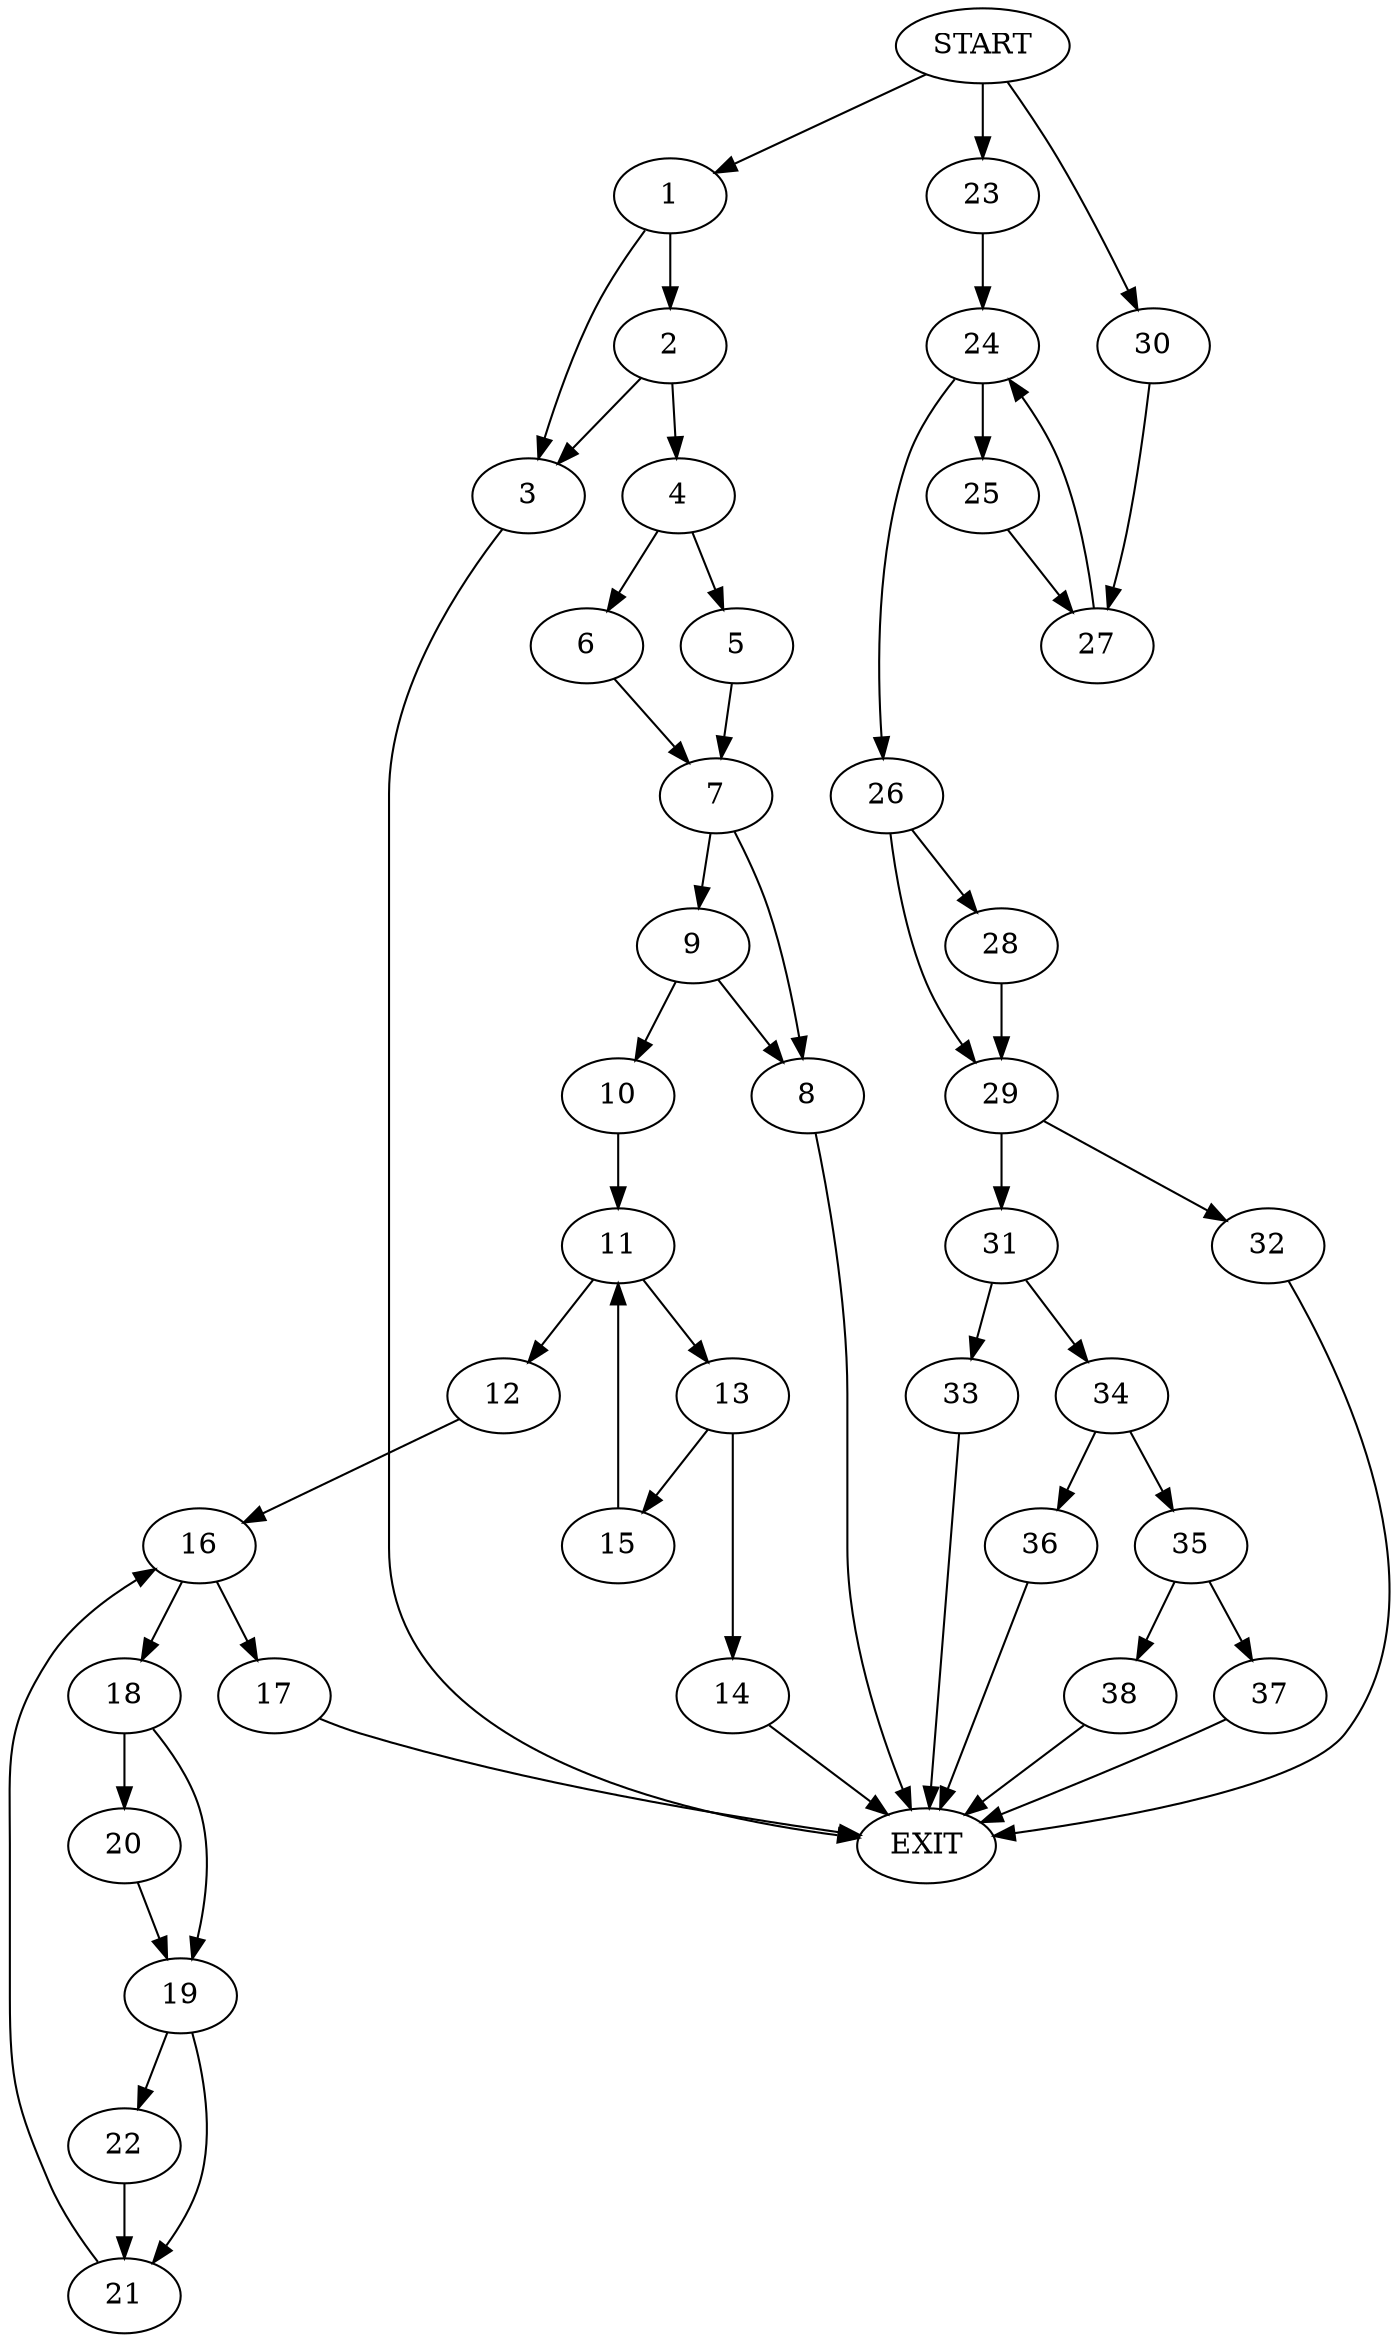 digraph {
0 [label="START"]
39 [label="EXIT"]
0 -> 1
1 -> 2
1 -> 3
2 -> 4
2 -> 3
3 -> 39
4 -> 5
4 -> 6
5 -> 7
6 -> 7
7 -> 8
7 -> 9
9 -> 10
9 -> 8
8 -> 39
10 -> 11
11 -> 12
11 -> 13
13 -> 14
13 -> 15
12 -> 16
14 -> 39
15 -> 11
16 -> 17
16 -> 18
17 -> 39
18 -> 19
18 -> 20
20 -> 19
19 -> 21
19 -> 22
22 -> 21
21 -> 16
0 -> 23
23 -> 24
24 -> 25
24 -> 26
25 -> 27
26 -> 28
26 -> 29
27 -> 24
0 -> 30
30 -> 27
28 -> 29
29 -> 31
29 -> 32
32 -> 39
31 -> 33
31 -> 34
33 -> 39
34 -> 35
34 -> 36
35 -> 37
35 -> 38
36 -> 39
37 -> 39
38 -> 39
}
